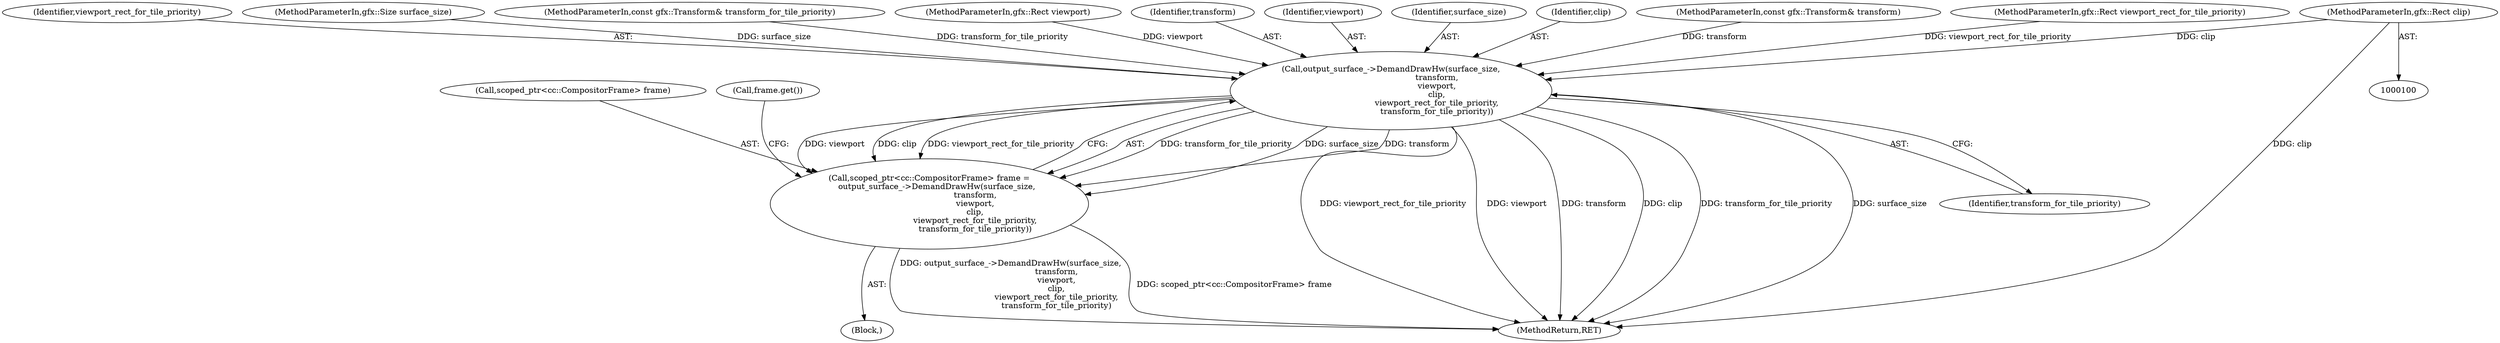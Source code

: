 digraph "1_Chrome_6d9425ec7badda912555d46ea7abcfab81fdd9b9_5@del" {
"1000104" [label="(MethodParameterIn,gfx::Rect clip)"];
"1000120" [label="(Call,output_surface_->DemandDrawHw(surface_size,\n                                    transform,\n                                    viewport,\n                                    clip,\n                                    viewport_rect_for_tile_priority,\n                                    transform_for_tile_priority))"];
"1000114" [label="(Call,scoped_ptr<cc::CompositorFrame> frame =\n      output_surface_->DemandDrawHw(surface_size,\n                                    transform,\n                                    viewport,\n                                    clip,\n                                    viewport_rect_for_tile_priority,\n                                    transform_for_tile_priority))"];
"1000120" [label="(Call,output_surface_->DemandDrawHw(surface_size,\n                                    transform,\n                                    viewport,\n                                    clip,\n                                    viewport_rect_for_tile_priority,\n                                    transform_for_tile_priority))"];
"1000102" [label="(MethodParameterIn,const gfx::Transform& transform)"];
"1000105" [label="(MethodParameterIn,gfx::Rect viewport_rect_for_tile_priority)"];
"1000125" [label="(Identifier,viewport_rect_for_tile_priority)"];
"1000101" [label="(MethodParameterIn,gfx::Size surface_size)"];
"1000115" [label="(Call,scoped_ptr<cc::CompositorFrame> frame)"];
"1000107" [label="(Block,)"];
"1000114" [label="(Call,scoped_ptr<cc::CompositorFrame> frame =\n      output_surface_->DemandDrawHw(surface_size,\n                                    transform,\n                                    viewport,\n                                    clip,\n                                    viewport_rect_for_tile_priority,\n                                    transform_for_tile_priority))"];
"1000126" [label="(Identifier,transform_for_tile_priority)"];
"1000106" [label="(MethodParameterIn,const gfx::Transform& transform_for_tile_priority)"];
"1000103" [label="(MethodParameterIn,gfx::Rect viewport)"];
"1000104" [label="(MethodParameterIn,gfx::Rect clip)"];
"1000135" [label="(MethodReturn,RET)"];
"1000122" [label="(Identifier,transform)"];
"1000123" [label="(Identifier,viewport)"];
"1000121" [label="(Identifier,surface_size)"];
"1000128" [label="(Call,frame.get())"];
"1000124" [label="(Identifier,clip)"];
"1000104" -> "1000100"  [label="AST: "];
"1000104" -> "1000135"  [label="DDG: clip"];
"1000104" -> "1000120"  [label="DDG: clip"];
"1000120" -> "1000114"  [label="AST: "];
"1000120" -> "1000126"  [label="CFG: "];
"1000121" -> "1000120"  [label="AST: "];
"1000122" -> "1000120"  [label="AST: "];
"1000123" -> "1000120"  [label="AST: "];
"1000124" -> "1000120"  [label="AST: "];
"1000125" -> "1000120"  [label="AST: "];
"1000126" -> "1000120"  [label="AST: "];
"1000114" -> "1000120"  [label="CFG: "];
"1000120" -> "1000135"  [label="DDG: viewport_rect_for_tile_priority"];
"1000120" -> "1000135"  [label="DDG: viewport"];
"1000120" -> "1000135"  [label="DDG: transform"];
"1000120" -> "1000135"  [label="DDG: clip"];
"1000120" -> "1000135"  [label="DDG: transform_for_tile_priority"];
"1000120" -> "1000135"  [label="DDG: surface_size"];
"1000120" -> "1000114"  [label="DDG: transform_for_tile_priority"];
"1000120" -> "1000114"  [label="DDG: surface_size"];
"1000120" -> "1000114"  [label="DDG: transform"];
"1000120" -> "1000114"  [label="DDG: viewport"];
"1000120" -> "1000114"  [label="DDG: clip"];
"1000120" -> "1000114"  [label="DDG: viewport_rect_for_tile_priority"];
"1000101" -> "1000120"  [label="DDG: surface_size"];
"1000102" -> "1000120"  [label="DDG: transform"];
"1000103" -> "1000120"  [label="DDG: viewport"];
"1000105" -> "1000120"  [label="DDG: viewport_rect_for_tile_priority"];
"1000106" -> "1000120"  [label="DDG: transform_for_tile_priority"];
"1000114" -> "1000107"  [label="AST: "];
"1000115" -> "1000114"  [label="AST: "];
"1000128" -> "1000114"  [label="CFG: "];
"1000114" -> "1000135"  [label="DDG: scoped_ptr<cc::CompositorFrame> frame"];
"1000114" -> "1000135"  [label="DDG: output_surface_->DemandDrawHw(surface_size,\n                                    transform,\n                                    viewport,\n                                    clip,\n                                    viewport_rect_for_tile_priority,\n                                    transform_for_tile_priority)"];
}
